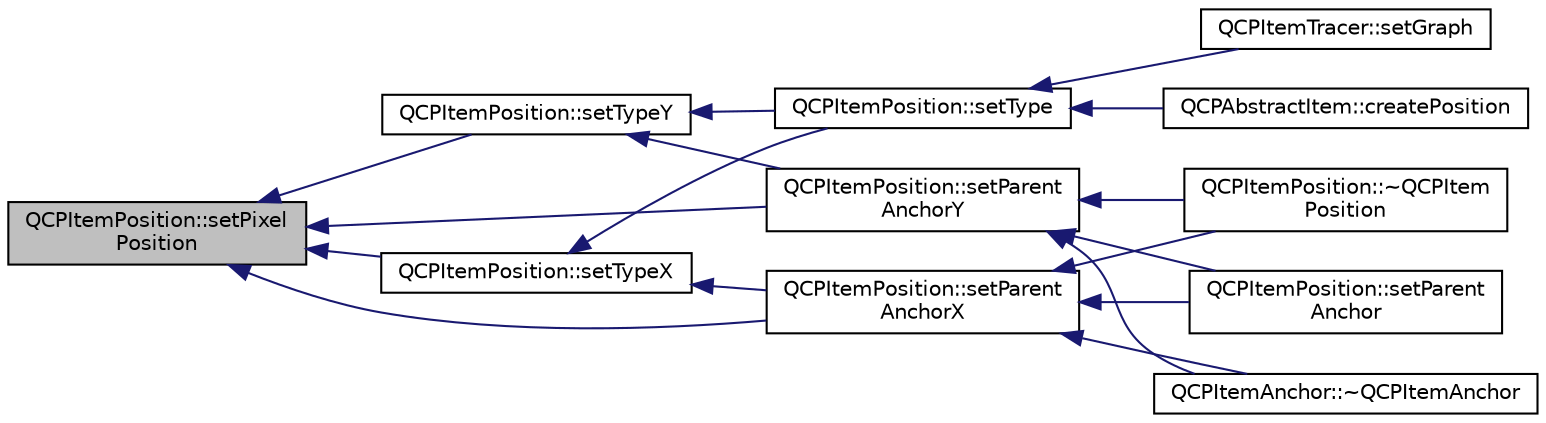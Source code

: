 digraph "QCPItemPosition::setPixelPosition"
{
  edge [fontname="Helvetica",fontsize="10",labelfontname="Helvetica",labelfontsize="10"];
  node [fontname="Helvetica",fontsize="10",shape=record];
  rankdir="LR";
  Node234 [label="QCPItemPosition::setPixel\lPosition",height=0.2,width=0.4,color="black", fillcolor="grey75", style="filled", fontcolor="black"];
  Node234 -> Node235 [dir="back",color="midnightblue",fontsize="10",style="solid",fontname="Helvetica"];
  Node235 [label="QCPItemPosition::setTypeX",height=0.2,width=0.4,color="black", fillcolor="white", style="filled",URL="$class_q_c_p_item_position.html#a2113b2351d6d00457fb3559a4e20c3ea"];
  Node235 -> Node236 [dir="back",color="midnightblue",fontsize="10",style="solid",fontname="Helvetica"];
  Node236 [label="QCPItemPosition::setType",height=0.2,width=0.4,color="black", fillcolor="white", style="filled",URL="$class_q_c_p_item_position.html#aa476abf71ed8fa4c537457ebb1a754ad"];
  Node236 -> Node237 [dir="back",color="midnightblue",fontsize="10",style="solid",fontname="Helvetica"];
  Node237 [label="QCPAbstractItem::createPosition",height=0.2,width=0.4,color="black", fillcolor="white", style="filled",URL="$class_q_c_p_abstract_item.html#a75036d39c4d4e2e1a7dd145fff915d32"];
  Node236 -> Node238 [dir="back",color="midnightblue",fontsize="10",style="solid",fontname="Helvetica"];
  Node238 [label="QCPItemTracer::setGraph",height=0.2,width=0.4,color="black", fillcolor="white", style="filled",URL="$class_q_c_p_item_tracer.html#af5886f4ded8dd68cb4f3388f390790c0"];
  Node235 -> Node239 [dir="back",color="midnightblue",fontsize="10",style="solid",fontname="Helvetica"];
  Node239 [label="QCPItemPosition::setParent\lAnchorX",height=0.2,width=0.4,color="black", fillcolor="white", style="filled",URL="$class_q_c_p_item_position.html#add71461a973927c74e42179480916d9c"];
  Node239 -> Node240 [dir="back",color="midnightblue",fontsize="10",style="solid",fontname="Helvetica"];
  Node240 [label="QCPItemAnchor::~QCPItemAnchor",height=0.2,width=0.4,color="black", fillcolor="white", style="filled",URL="$class_q_c_p_item_anchor.html#a1868559407600688ee4d1a4621e81ceb"];
  Node239 -> Node241 [dir="back",color="midnightblue",fontsize="10",style="solid",fontname="Helvetica"];
  Node241 [label="QCPItemPosition::~QCPItem\lPosition",height=0.2,width=0.4,color="black", fillcolor="white", style="filled",URL="$class_q_c_p_item_position.html#ad8a289016f7a62332f9c865c39ab2047"];
  Node239 -> Node242 [dir="back",color="midnightblue",fontsize="10",style="solid",fontname="Helvetica"];
  Node242 [label="QCPItemPosition::setParent\lAnchor",height=0.2,width=0.4,color="black", fillcolor="white", style="filled",URL="$class_q_c_p_item_position.html#ac094d67a95d2dceafa0d50b9db3a7e51"];
  Node234 -> Node243 [dir="back",color="midnightblue",fontsize="10",style="solid",fontname="Helvetica"];
  Node243 [label="QCPItemPosition::setTypeY",height=0.2,width=0.4,color="black", fillcolor="white", style="filled",URL="$class_q_c_p_item_position.html#ac2a454aa5a54c1615c50686601ec4510"];
  Node243 -> Node236 [dir="back",color="midnightblue",fontsize="10",style="solid",fontname="Helvetica"];
  Node243 -> Node244 [dir="back",color="midnightblue",fontsize="10",style="solid",fontname="Helvetica"];
  Node244 [label="QCPItemPosition::setParent\lAnchorY",height=0.2,width=0.4,color="black", fillcolor="white", style="filled",URL="$class_q_c_p_item_position.html#add5ec1db9d19cec58a3b5c9e0a0c3f9d"];
  Node244 -> Node240 [dir="back",color="midnightblue",fontsize="10",style="solid",fontname="Helvetica"];
  Node244 -> Node241 [dir="back",color="midnightblue",fontsize="10",style="solid",fontname="Helvetica"];
  Node244 -> Node242 [dir="back",color="midnightblue",fontsize="10",style="solid",fontname="Helvetica"];
  Node234 -> Node239 [dir="back",color="midnightblue",fontsize="10",style="solid",fontname="Helvetica"];
  Node234 -> Node244 [dir="back",color="midnightblue",fontsize="10",style="solid",fontname="Helvetica"];
}
